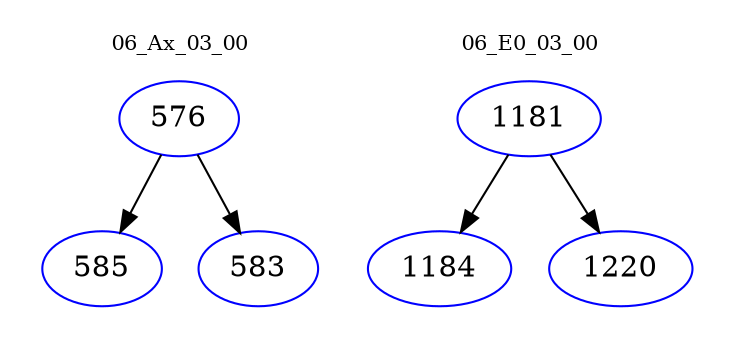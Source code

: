 digraph{
subgraph cluster_0 {
color = white
label = "06_Ax_03_00";
fontsize=10;
T0_576 [label="576", color="blue"]
T0_576 -> T0_585 [color="black"]
T0_585 [label="585", color="blue"]
T0_576 -> T0_583 [color="black"]
T0_583 [label="583", color="blue"]
}
subgraph cluster_1 {
color = white
label = "06_E0_03_00";
fontsize=10;
T1_1181 [label="1181", color="blue"]
T1_1181 -> T1_1184 [color="black"]
T1_1184 [label="1184", color="blue"]
T1_1181 -> T1_1220 [color="black"]
T1_1220 [label="1220", color="blue"]
}
}

